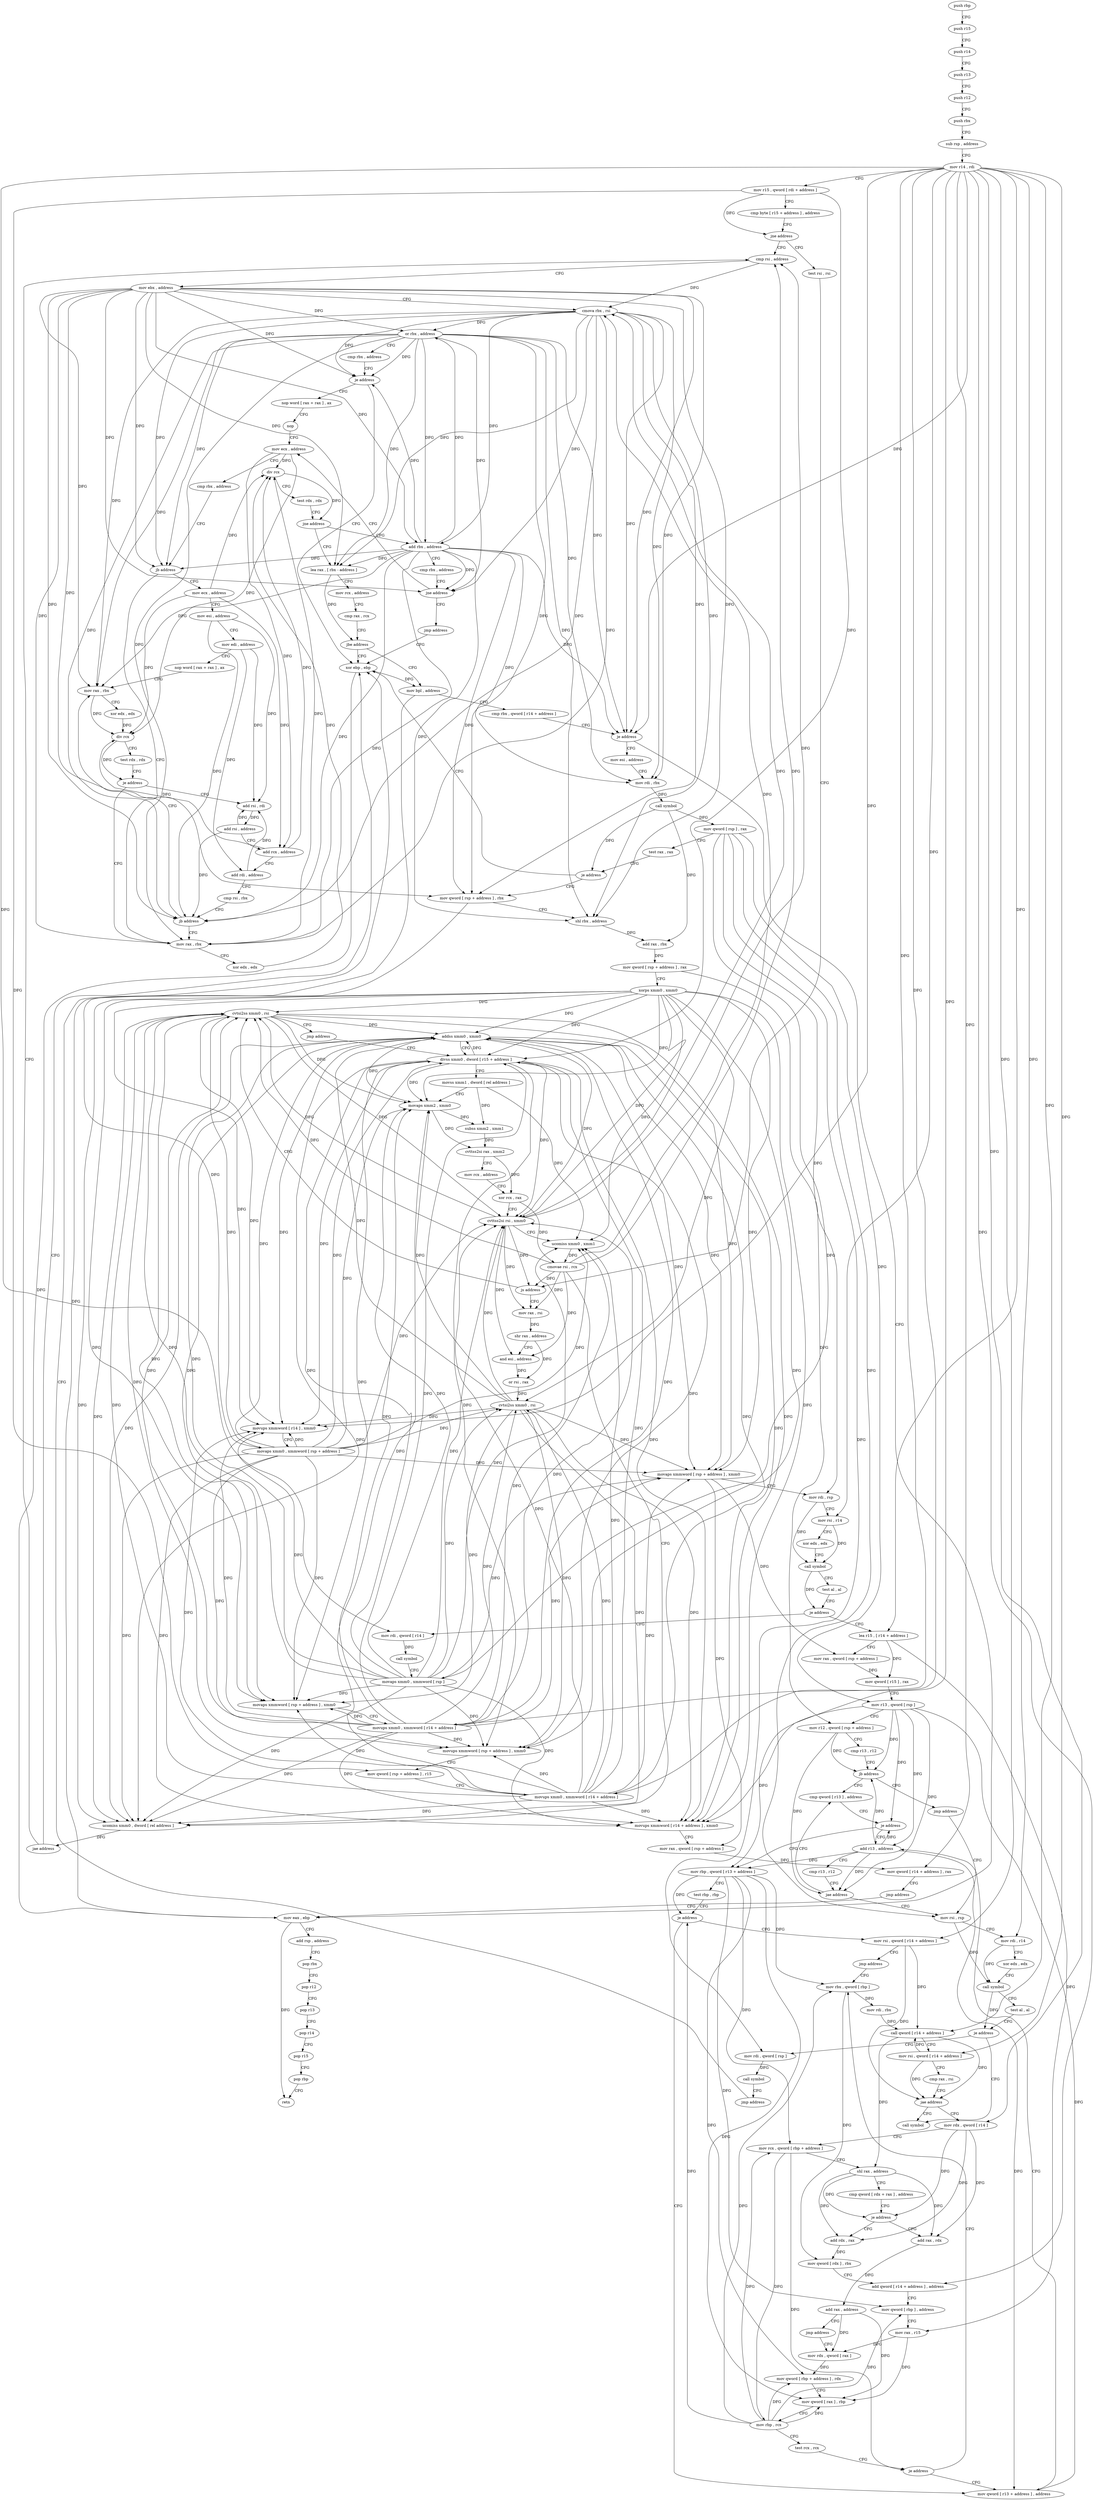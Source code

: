 digraph "func" {
"4277776" [label = "push rbp" ]
"4277777" [label = "push r15" ]
"4277779" [label = "push r14" ]
"4277781" [label = "push r13" ]
"4277783" [label = "push r12" ]
"4277785" [label = "push rbx" ]
"4277786" [label = "sub rsp , address" ]
"4277790" [label = "mov r14 , rdi" ]
"4277793" [label = "mov r15 , qword [ rdi + address ]" ]
"4277797" [label = "cmp byte [ r15 + address ] , address" ]
"4277802" [label = "jne address" ]
"4277901" [label = "cmp rsi , address" ]
"4277804" [label = "test rsi , rsi" ]
"4277905" [label = "mov ebx , address" ]
"4277910" [label = "cmova rbx , rsi" ]
"4277914" [label = "or rbx , address" ]
"4277918" [label = "cmp rbx , address" ]
"4277922" [label = "je address" ]
"4278045" [label = "xor ebp , ebp" ]
"4277924" [label = "nop word [ rax + rax ] , ax" ]
"4277807" [label = "js address" ]
"4277816" [label = "mov rax , rsi" ]
"4277809" [label = "cvtsi2ss xmm0 , rsi" ]
"4278047" [label = "mov eax , ebp" ]
"4277934" [label = "nop" ]
"4277936" [label = "mov ecx , address" ]
"4277819" [label = "shr rax , address" ]
"4277822" [label = "and esi , address" ]
"4277825" [label = "or rsi , rax" ]
"4277828" [label = "cvtsi2ss xmm0 , rsi" ]
"4277833" [label = "addss xmm0 , xmm0" ]
"4277837" [label = "divss xmm0 , dword [ r15 + address ]" ]
"4277814" [label = "jmp address" ]
"4278001" [label = "mov rax , rbx" ]
"4278004" [label = "xor edx , edx" ]
"4278006" [label = "div rcx" ]
"4278009" [label = "test rdx , rdx" ]
"4278012" [label = "jne address" ]
"4278026" [label = "lea rax , [ rbx - address ]" ]
"4278014" [label = "add rbx , address" ]
"4277947" [label = "mov ecx , address" ]
"4277952" [label = "mov esi , address" ]
"4277957" [label = "mov edi , address" ]
"4277962" [label = "nop word [ rax + rax ] , ax" ]
"4277968" [label = "mov rax , rbx" ]
"4277843" [label = "movss xmm1 , dword [ rel address ]" ]
"4277851" [label = "movaps xmm2 , xmm0" ]
"4277854" [label = "subss xmm2 , xmm1" ]
"4277858" [label = "cvttss2si rax , xmm2" ]
"4277863" [label = "mov rcx , address" ]
"4277873" [label = "xor rcx , rax" ]
"4277876" [label = "cvttss2si rsi , xmm0" ]
"4277881" [label = "ucomiss xmm0 , xmm1" ]
"4277884" [label = "cmovae rsi , rcx" ]
"4277888" [label = "ucomiss xmm0 , dword [ rel address ]" ]
"4277895" [label = "jae address" ]
"4278030" [label = "mov rcx , address" ]
"4278040" [label = "cmp rax , rcx" ]
"4278043" [label = "jbe address" ]
"4278064" [label = "mov bpl , address" ]
"4278018" [label = "cmp rbx , address" ]
"4278022" [label = "jne address" ]
"4278024" [label = "jmp address" ]
"4277981" [label = "add rsi , rdi" ]
"4277984" [label = "add rsi , address" ]
"4277988" [label = "add rcx , address" ]
"4277992" [label = "add rdi , address" ]
"4277996" [label = "cmp rsi , rbx" ]
"4277999" [label = "jb address" ]
"4278067" [label = "cmp rbx , qword [ r14 + address ]" ]
"4278071" [label = "je address" ]
"4278073" [label = "mov esi , address" ]
"4277941" [label = "cmp rbx , address" ]
"4277945" [label = "jb address" ]
"4277971" [label = "xor edx , edx" ]
"4277973" [label = "div rcx" ]
"4277976" [label = "test rdx , rdx" ]
"4277979" [label = "je address" ]
"4278049" [label = "add rsp , address" ]
"4278053" [label = "pop rbx" ]
"4278054" [label = "pop r12" ]
"4278056" [label = "pop r13" ]
"4278058" [label = "pop r14" ]
"4278060" [label = "pop r15" ]
"4278062" [label = "pop rbp" ]
"4278063" [label = "retn" ]
"4278078" [label = "mov rdi , rbx" ]
"4278081" [label = "call symbol" ]
"4278086" [label = "mov qword [ rsp ] , rax" ]
"4278090" [label = "test rax , rax" ]
"4278093" [label = "je address" ]
"4278095" [label = "mov qword [ rsp + address ] , rbx" ]
"4278100" [label = "shl rbx , address" ]
"4278104" [label = "add rax , rbx" ]
"4278107" [label = "mov qword [ rsp + address ] , rax" ]
"4278112" [label = "xorps xmm0 , xmm0" ]
"4278115" [label = "movups xmmword [ rsp + address ] , xmm0" ]
"4278120" [label = "mov qword [ rsp + address ] , r15" ]
"4278125" [label = "movups xmm0 , xmmword [ r14 + address ]" ]
"4278130" [label = "movaps xmmword [ rsp + address ] , xmm0" ]
"4278135" [label = "movups xmm0 , xmmword [ r14 + address ]" ]
"4278140" [label = "movaps xmmword [ rsp + address ] , xmm0" ]
"4278145" [label = "mov rdi , rsp" ]
"4278148" [label = "mov rsi , r14" ]
"4278151" [label = "xor edx , edx" ]
"4278153" [label = "call symbol" ]
"4278158" [label = "test al , al" ]
"4278160" [label = "je address" ]
"4278202" [label = "lea r15 , [ r14 + address ]" ]
"4278162" [label = "mov rdi , qword [ r14 ]" ]
"4278206" [label = "mov rax , qword [ rsp + address ]" ]
"4278211" [label = "mov qword [ r15 ] , rax" ]
"4278214" [label = "mov r13 , qword [ rsp ]" ]
"4278218" [label = "mov r12 , qword [ rsp + address ]" ]
"4278223" [label = "cmp r13 , r12" ]
"4278226" [label = "jb address" ]
"4278257" [label = "cmp qword [ r13 ] , address" ]
"4278228" [label = "jmp address" ]
"4278165" [label = "call symbol" ]
"4278170" [label = "movaps xmm0 , xmmword [ rsp ]" ]
"4278174" [label = "movups xmmword [ r14 ] , xmm0" ]
"4278178" [label = "movaps xmm0 , xmmword [ rsp + address ]" ]
"4278183" [label = "movups xmmword [ r14 + address ] , xmm0" ]
"4278188" [label = "mov rax , qword [ rsp + address ]" ]
"4278193" [label = "mov qword [ r14 + address ] , rax" ]
"4278197" [label = "jmp address" ]
"4278262" [label = "je address" ]
"4278248" [label = "add r13 , address" ]
"4278264" [label = "mov rbp , qword [ r13 + address ]" ]
"4278375" [label = "mov rsi , rsp" ]
"4278252" [label = "cmp r13 , r12" ]
"4278255" [label = "jae address" ]
"4278268" [label = "test rbp , rbp" ]
"4278271" [label = "je address" ]
"4278240" [label = "mov qword [ r13 + address ] , address" ]
"4278273" [label = "mov rsi , qword [ r14 + address ]" ]
"4278378" [label = "mov rdi , r14" ]
"4278381" [label = "xor edx , edx" ]
"4278383" [label = "call symbol" ]
"4278388" [label = "test al , al" ]
"4278390" [label = "je address" ]
"4278406" [label = "call symbol" ]
"4278392" [label = "mov rdi , qword [ rsp ]" ]
"4278277" [label = "jmp address" ]
"4278328" [label = "mov rbx , qword [ rbp ]" ]
"4278396" [label = "call symbol" ]
"4278401" [label = "jmp address" ]
"4278332" [label = "mov rdi , rbx" ]
"4278335" [label = "call qword [ r14 + address ]" ]
"4278339" [label = "mov rsi , qword [ r14 + address ]" ]
"4278343" [label = "cmp rax , rsi" ]
"4278346" [label = "jae address" ]
"4278348" [label = "mov rdx , qword [ r14 ]" ]
"4278351" [label = "mov rcx , qword [ rbp + address ]" ]
"4278355" [label = "shl rax , address" ]
"4278359" [label = "cmp qword [ rdx + rax ] , address" ]
"4278364" [label = "je address" ]
"4278288" [label = "add rdx , rax" ]
"4278366" [label = "add rax , rdx" ]
"4278291" [label = "mov qword [ rdx ] , rbx" ]
"4278294" [label = "add qword [ r14 + address ] , address" ]
"4278299" [label = "mov qword [ rbp ] , address" ]
"4278307" [label = "mov rax , r15" ]
"4278310" [label = "mov rdx , qword [ rax ]" ]
"4278369" [label = "add rax , address" ]
"4278373" [label = "jmp address" ]
"4278313" [label = "mov qword [ rbp + address ] , rdx" ]
"4278317" [label = "mov qword [ rax ] , rbp" ]
"4278320" [label = "mov rbp , rcx" ]
"4278323" [label = "test rcx , rcx" ]
"4278326" [label = "je address" ]
"4277776" -> "4277777" [ label = "CFG" ]
"4277777" -> "4277779" [ label = "CFG" ]
"4277779" -> "4277781" [ label = "CFG" ]
"4277781" -> "4277783" [ label = "CFG" ]
"4277783" -> "4277785" [ label = "CFG" ]
"4277785" -> "4277786" [ label = "CFG" ]
"4277786" -> "4277790" [ label = "CFG" ]
"4277790" -> "4277793" [ label = "CFG" ]
"4277790" -> "4278071" [ label = "DFG" ]
"4277790" -> "4278125" [ label = "DFG" ]
"4277790" -> "4278135" [ label = "DFG" ]
"4277790" -> "4278148" [ label = "DFG" ]
"4277790" -> "4278202" [ label = "DFG" ]
"4277790" -> "4278162" [ label = "DFG" ]
"4277790" -> "4278174" [ label = "DFG" ]
"4277790" -> "4278183" [ label = "DFG" ]
"4277790" -> "4278193" [ label = "DFG" ]
"4277790" -> "4278378" [ label = "DFG" ]
"4277790" -> "4278273" [ label = "DFG" ]
"4277790" -> "4278335" [ label = "DFG" ]
"4277790" -> "4278339" [ label = "DFG" ]
"4277790" -> "4278348" [ label = "DFG" ]
"4277790" -> "4278294" [ label = "DFG" ]
"4277793" -> "4277797" [ label = "CFG" ]
"4277793" -> "4277802" [ label = "DFG" ]
"4277793" -> "4277837" [ label = "DFG" ]
"4277793" -> "4278120" [ label = "DFG" ]
"4277797" -> "4277802" [ label = "CFG" ]
"4277802" -> "4277901" [ label = "CFG" ]
"4277802" -> "4277804" [ label = "CFG" ]
"4277901" -> "4277905" [ label = "CFG" ]
"4277901" -> "4277910" [ label = "DFG" ]
"4277804" -> "4277807" [ label = "CFG" ]
"4277905" -> "4277910" [ label = "CFG" ]
"4277905" -> "4277914" [ label = "DFG" ]
"4277905" -> "4277922" [ label = "DFG" ]
"4277905" -> "4277945" [ label = "DFG" ]
"4277905" -> "4278001" [ label = "DFG" ]
"4277905" -> "4278026" [ label = "DFG" ]
"4277905" -> "4278014" [ label = "DFG" ]
"4277905" -> "4278022" [ label = "DFG" ]
"4277905" -> "4277968" [ label = "DFG" ]
"4277905" -> "4278071" [ label = "DFG" ]
"4277905" -> "4277999" [ label = "DFG" ]
"4277905" -> "4278078" [ label = "DFG" ]
"4277905" -> "4278095" [ label = "DFG" ]
"4277905" -> "4278100" [ label = "DFG" ]
"4277910" -> "4277914" [ label = "DFG" ]
"4277910" -> "4277922" [ label = "DFG" ]
"4277910" -> "4277945" [ label = "DFG" ]
"4277910" -> "4278001" [ label = "DFG" ]
"4277910" -> "4278026" [ label = "DFG" ]
"4277910" -> "4278014" [ label = "DFG" ]
"4277910" -> "4278022" [ label = "DFG" ]
"4277910" -> "4277968" [ label = "DFG" ]
"4277910" -> "4278071" [ label = "DFG" ]
"4277910" -> "4277999" [ label = "DFG" ]
"4277910" -> "4278078" [ label = "DFG" ]
"4277910" -> "4278095" [ label = "DFG" ]
"4277910" -> "4278100" [ label = "DFG" ]
"4277914" -> "4277918" [ label = "CFG" ]
"4277914" -> "4277922" [ label = "DFG" ]
"4277914" -> "4277945" [ label = "DFG" ]
"4277914" -> "4278001" [ label = "DFG" ]
"4277914" -> "4278026" [ label = "DFG" ]
"4277914" -> "4278014" [ label = "DFG" ]
"4277914" -> "4278022" [ label = "DFG" ]
"4277914" -> "4277968" [ label = "DFG" ]
"4277914" -> "4278071" [ label = "DFG" ]
"4277914" -> "4277999" [ label = "DFG" ]
"4277914" -> "4278078" [ label = "DFG" ]
"4277914" -> "4278095" [ label = "DFG" ]
"4277914" -> "4278100" [ label = "DFG" ]
"4277918" -> "4277922" [ label = "CFG" ]
"4277922" -> "4278045" [ label = "CFG" ]
"4277922" -> "4277924" [ label = "CFG" ]
"4278045" -> "4278047" [ label = "DFG" ]
"4278045" -> "4278064" [ label = "DFG" ]
"4277924" -> "4277934" [ label = "CFG" ]
"4277807" -> "4277816" [ label = "CFG" ]
"4277807" -> "4277809" [ label = "CFG" ]
"4277816" -> "4277819" [ label = "DFG" ]
"4277809" -> "4277814" [ label = "CFG" ]
"4277809" -> "4277833" [ label = "DFG" ]
"4277809" -> "4277851" [ label = "DFG" ]
"4277809" -> "4277876" [ label = "DFG" ]
"4277809" -> "4277888" [ label = "DFG" ]
"4277809" -> "4278115" [ label = "DFG" ]
"4277809" -> "4278130" [ label = "DFG" ]
"4277809" -> "4278140" [ label = "DFG" ]
"4277809" -> "4278174" [ label = "DFG" ]
"4277809" -> "4278183" [ label = "DFG" ]
"4278047" -> "4278049" [ label = "CFG" ]
"4278047" -> "4278063" [ label = "DFG" ]
"4277934" -> "4277936" [ label = "CFG" ]
"4277936" -> "4277941" [ label = "CFG" ]
"4277936" -> "4278006" [ label = "DFG" ]
"4277936" -> "4277973" [ label = "DFG" ]
"4277936" -> "4277988" [ label = "DFG" ]
"4277819" -> "4277822" [ label = "CFG" ]
"4277819" -> "4277825" [ label = "DFG" ]
"4277822" -> "4277825" [ label = "DFG" ]
"4277825" -> "4277828" [ label = "DFG" ]
"4277828" -> "4277833" [ label = "DFG" ]
"4277828" -> "4277851" [ label = "DFG" ]
"4277828" -> "4277876" [ label = "DFG" ]
"4277828" -> "4277888" [ label = "DFG" ]
"4277828" -> "4278115" [ label = "DFG" ]
"4277828" -> "4278130" [ label = "DFG" ]
"4277828" -> "4278140" [ label = "DFG" ]
"4277828" -> "4278174" [ label = "DFG" ]
"4277828" -> "4278183" [ label = "DFG" ]
"4277833" -> "4277837" [ label = "CFG" ]
"4277833" -> "4277851" [ label = "DFG" ]
"4277833" -> "4277876" [ label = "DFG" ]
"4277833" -> "4277888" [ label = "DFG" ]
"4277833" -> "4278115" [ label = "DFG" ]
"4277833" -> "4278130" [ label = "DFG" ]
"4277833" -> "4278140" [ label = "DFG" ]
"4277833" -> "4278174" [ label = "DFG" ]
"4277833" -> "4278183" [ label = "DFG" ]
"4277837" -> "4277843" [ label = "CFG" ]
"4277837" -> "4277833" [ label = "DFG" ]
"4277837" -> "4277851" [ label = "DFG" ]
"4277837" -> "4277876" [ label = "DFG" ]
"4277837" -> "4277888" [ label = "DFG" ]
"4277837" -> "4278115" [ label = "DFG" ]
"4277837" -> "4278130" [ label = "DFG" ]
"4277837" -> "4278140" [ label = "DFG" ]
"4277837" -> "4278174" [ label = "DFG" ]
"4277837" -> "4278183" [ label = "DFG" ]
"4277814" -> "4277837" [ label = "CFG" ]
"4278001" -> "4278004" [ label = "CFG" ]
"4278001" -> "4278006" [ label = "DFG" ]
"4278004" -> "4278006" [ label = "DFG" ]
"4278006" -> "4278009" [ label = "CFG" ]
"4278006" -> "4278012" [ label = "DFG" ]
"4278009" -> "4278012" [ label = "CFG" ]
"4278012" -> "4278026" [ label = "CFG" ]
"4278012" -> "4278014" [ label = "CFG" ]
"4278026" -> "4278030" [ label = "CFG" ]
"4278026" -> "4278043" [ label = "DFG" ]
"4278014" -> "4278018" [ label = "CFG" ]
"4278014" -> "4277914" [ label = "DFG" ]
"4278014" -> "4277922" [ label = "DFG" ]
"4278014" -> "4277945" [ label = "DFG" ]
"4278014" -> "4278001" [ label = "DFG" ]
"4278014" -> "4278026" [ label = "DFG" ]
"4278014" -> "4278022" [ label = "DFG" ]
"4278014" -> "4277968" [ label = "DFG" ]
"4278014" -> "4278071" [ label = "DFG" ]
"4278014" -> "4277999" [ label = "DFG" ]
"4278014" -> "4278078" [ label = "DFG" ]
"4278014" -> "4278095" [ label = "DFG" ]
"4278014" -> "4278100" [ label = "DFG" ]
"4277947" -> "4277952" [ label = "CFG" ]
"4277947" -> "4278006" [ label = "DFG" ]
"4277947" -> "4277973" [ label = "DFG" ]
"4277947" -> "4277988" [ label = "DFG" ]
"4277952" -> "4277957" [ label = "CFG" ]
"4277952" -> "4277981" [ label = "DFG" ]
"4277952" -> "4277999" [ label = "DFG" ]
"4277957" -> "4277962" [ label = "CFG" ]
"4277957" -> "4277981" [ label = "DFG" ]
"4277957" -> "4277992" [ label = "DFG" ]
"4277962" -> "4277968" [ label = "CFG" ]
"4277968" -> "4277971" [ label = "CFG" ]
"4277968" -> "4277973" [ label = "DFG" ]
"4277843" -> "4277851" [ label = "CFG" ]
"4277843" -> "4277854" [ label = "DFG" ]
"4277843" -> "4277881" [ label = "DFG" ]
"4277851" -> "4277854" [ label = "DFG" ]
"4277851" -> "4277858" [ label = "DFG" ]
"4277854" -> "4277858" [ label = "DFG" ]
"4277858" -> "4277863" [ label = "CFG" ]
"4277858" -> "4277873" [ label = "DFG" ]
"4277863" -> "4277873" [ label = "CFG" ]
"4277873" -> "4277876" [ label = "CFG" ]
"4277873" -> "4277884" [ label = "DFG" ]
"4277876" -> "4277881" [ label = "CFG" ]
"4277876" -> "4277901" [ label = "DFG" ]
"4277876" -> "4277807" [ label = "DFG" ]
"4277876" -> "4277910" [ label = "DFG" ]
"4277876" -> "4277816" [ label = "DFG" ]
"4277876" -> "4277822" [ label = "DFG" ]
"4277876" -> "4277809" [ label = "DFG" ]
"4277881" -> "4277884" [ label = "DFG" ]
"4277884" -> "4277888" [ label = "CFG" ]
"4277884" -> "4277901" [ label = "DFG" ]
"4277884" -> "4277807" [ label = "DFG" ]
"4277884" -> "4277910" [ label = "DFG" ]
"4277884" -> "4277816" [ label = "DFG" ]
"4277884" -> "4277822" [ label = "DFG" ]
"4277884" -> "4277809" [ label = "DFG" ]
"4277888" -> "4277895" [ label = "DFG" ]
"4277895" -> "4278045" [ label = "CFG" ]
"4277895" -> "4277901" [ label = "CFG" ]
"4278030" -> "4278040" [ label = "CFG" ]
"4278040" -> "4278043" [ label = "CFG" ]
"4278043" -> "4278064" [ label = "CFG" ]
"4278043" -> "4278045" [ label = "CFG" ]
"4278064" -> "4278067" [ label = "CFG" ]
"4278064" -> "4278047" [ label = "DFG" ]
"4278018" -> "4278022" [ label = "CFG" ]
"4278022" -> "4277936" [ label = "CFG" ]
"4278022" -> "4278024" [ label = "CFG" ]
"4278024" -> "4278045" [ label = "CFG" ]
"4277981" -> "4277984" [ label = "DFG" ]
"4277984" -> "4277988" [ label = "CFG" ]
"4277984" -> "4277981" [ label = "DFG" ]
"4277984" -> "4277999" [ label = "DFG" ]
"4277988" -> "4277992" [ label = "CFG" ]
"4277988" -> "4278006" [ label = "DFG" ]
"4277988" -> "4277973" [ label = "DFG" ]
"4277992" -> "4277996" [ label = "CFG" ]
"4277992" -> "4277981" [ label = "DFG" ]
"4277996" -> "4277999" [ label = "CFG" ]
"4277999" -> "4277968" [ label = "CFG" ]
"4277999" -> "4278001" [ label = "CFG" ]
"4278067" -> "4278071" [ label = "CFG" ]
"4278071" -> "4278047" [ label = "CFG" ]
"4278071" -> "4278073" [ label = "CFG" ]
"4278073" -> "4278078" [ label = "CFG" ]
"4277941" -> "4277945" [ label = "CFG" ]
"4277945" -> "4278001" [ label = "CFG" ]
"4277945" -> "4277947" [ label = "CFG" ]
"4277971" -> "4277973" [ label = "DFG" ]
"4277973" -> "4277976" [ label = "CFG" ]
"4277973" -> "4277979" [ label = "DFG" ]
"4277976" -> "4277979" [ label = "CFG" ]
"4277979" -> "4278001" [ label = "CFG" ]
"4277979" -> "4277981" [ label = "CFG" ]
"4278049" -> "4278053" [ label = "CFG" ]
"4278053" -> "4278054" [ label = "CFG" ]
"4278054" -> "4278056" [ label = "CFG" ]
"4278056" -> "4278058" [ label = "CFG" ]
"4278058" -> "4278060" [ label = "CFG" ]
"4278060" -> "4278062" [ label = "CFG" ]
"4278062" -> "4278063" [ label = "CFG" ]
"4278078" -> "4278081" [ label = "DFG" ]
"4278081" -> "4278086" [ label = "DFG" ]
"4278081" -> "4278093" [ label = "DFG" ]
"4278081" -> "4278104" [ label = "DFG" ]
"4278086" -> "4278090" [ label = "CFG" ]
"4278086" -> "4278214" [ label = "DFG" ]
"4278086" -> "4278170" [ label = "DFG" ]
"4278086" -> "4278392" [ label = "DFG" ]
"4278086" -> "4278145" [ label = "DFG" ]
"4278086" -> "4278375" [ label = "DFG" ]
"4278090" -> "4278093" [ label = "CFG" ]
"4278093" -> "4278045" [ label = "CFG" ]
"4278093" -> "4278095" [ label = "CFG" ]
"4278095" -> "4278100" [ label = "CFG" ]
"4278095" -> "4278178" [ label = "DFG" ]
"4278100" -> "4278104" [ label = "DFG" ]
"4278104" -> "4278107" [ label = "DFG" ]
"4278107" -> "4278112" [ label = "CFG" ]
"4278107" -> "4278218" [ label = "DFG" ]
"4278112" -> "4278115" [ label = "DFG" ]
"4278112" -> "4277833" [ label = "DFG" ]
"4278112" -> "4277851" [ label = "DFG" ]
"4278112" -> "4277876" [ label = "DFG" ]
"4278112" -> "4277888" [ label = "DFG" ]
"4278112" -> "4277828" [ label = "DFG" ]
"4278112" -> "4277809" [ label = "DFG" ]
"4278112" -> "4277837" [ label = "DFG" ]
"4278112" -> "4277881" [ label = "DFG" ]
"4278112" -> "4278130" [ label = "DFG" ]
"4278112" -> "4278140" [ label = "DFG" ]
"4278112" -> "4278174" [ label = "DFG" ]
"4278112" -> "4278183" [ label = "DFG" ]
"4278115" -> "4278120" [ label = "CFG" ]
"4278120" -> "4278125" [ label = "CFG" ]
"4278125" -> "4278130" [ label = "DFG" ]
"4278125" -> "4277833" [ label = "DFG" ]
"4278125" -> "4277851" [ label = "DFG" ]
"4278125" -> "4277876" [ label = "DFG" ]
"4278125" -> "4277888" [ label = "DFG" ]
"4278125" -> "4278115" [ label = "DFG" ]
"4278125" -> "4277828" [ label = "DFG" ]
"4278125" -> "4277809" [ label = "DFG" ]
"4278125" -> "4277837" [ label = "DFG" ]
"4278125" -> "4277881" [ label = "DFG" ]
"4278125" -> "4278140" [ label = "DFG" ]
"4278125" -> "4278174" [ label = "DFG" ]
"4278125" -> "4278183" [ label = "DFG" ]
"4278130" -> "4278135" [ label = "CFG" ]
"4278135" -> "4278140" [ label = "DFG" ]
"4278135" -> "4277833" [ label = "DFG" ]
"4278135" -> "4277851" [ label = "DFG" ]
"4278135" -> "4277876" [ label = "DFG" ]
"4278135" -> "4277888" [ label = "DFG" ]
"4278135" -> "4278115" [ label = "DFG" ]
"4278135" -> "4278130" [ label = "DFG" ]
"4278135" -> "4277828" [ label = "DFG" ]
"4278135" -> "4277809" [ label = "DFG" ]
"4278135" -> "4277837" [ label = "DFG" ]
"4278135" -> "4277881" [ label = "DFG" ]
"4278135" -> "4278174" [ label = "DFG" ]
"4278135" -> "4278183" [ label = "DFG" ]
"4278140" -> "4278145" [ label = "CFG" ]
"4278140" -> "4278206" [ label = "DFG" ]
"4278140" -> "4278188" [ label = "DFG" ]
"4278145" -> "4278148" [ label = "CFG" ]
"4278145" -> "4278153" [ label = "DFG" ]
"4278148" -> "4278151" [ label = "CFG" ]
"4278148" -> "4278153" [ label = "DFG" ]
"4278151" -> "4278153" [ label = "CFG" ]
"4278153" -> "4278158" [ label = "CFG" ]
"4278153" -> "4278160" [ label = "DFG" ]
"4278158" -> "4278160" [ label = "CFG" ]
"4278160" -> "4278202" [ label = "CFG" ]
"4278160" -> "4278162" [ label = "CFG" ]
"4278202" -> "4278206" [ label = "CFG" ]
"4278202" -> "4278211" [ label = "DFG" ]
"4278202" -> "4278307" [ label = "DFG" ]
"4278162" -> "4278165" [ label = "DFG" ]
"4278206" -> "4278211" [ label = "DFG" ]
"4278211" -> "4278214" [ label = "CFG" ]
"4278214" -> "4278218" [ label = "CFG" ]
"4278214" -> "4278226" [ label = "DFG" ]
"4278214" -> "4278262" [ label = "DFG" ]
"4278214" -> "4278248" [ label = "DFG" ]
"4278214" -> "4278255" [ label = "DFG" ]
"4278214" -> "4278264" [ label = "DFG" ]
"4278214" -> "4278240" [ label = "DFG" ]
"4278218" -> "4278223" [ label = "CFG" ]
"4278218" -> "4278226" [ label = "DFG" ]
"4278218" -> "4278255" [ label = "DFG" ]
"4278223" -> "4278226" [ label = "CFG" ]
"4278226" -> "4278257" [ label = "CFG" ]
"4278226" -> "4278228" [ label = "CFG" ]
"4278257" -> "4278262" [ label = "CFG" ]
"4278228" -> "4278375" [ label = "CFG" ]
"4278165" -> "4278170" [ label = "CFG" ]
"4278170" -> "4278174" [ label = "DFG" ]
"4278170" -> "4277833" [ label = "DFG" ]
"4278170" -> "4277851" [ label = "DFG" ]
"4278170" -> "4277876" [ label = "DFG" ]
"4278170" -> "4277888" [ label = "DFG" ]
"4278170" -> "4278115" [ label = "DFG" ]
"4278170" -> "4278130" [ label = "DFG" ]
"4278170" -> "4278140" [ label = "DFG" ]
"4278170" -> "4277828" [ label = "DFG" ]
"4278170" -> "4277809" [ label = "DFG" ]
"4278170" -> "4277837" [ label = "DFG" ]
"4278170" -> "4277881" [ label = "DFG" ]
"4278170" -> "4278183" [ label = "DFG" ]
"4278174" -> "4278178" [ label = "CFG" ]
"4278178" -> "4278183" [ label = "DFG" ]
"4278178" -> "4277833" [ label = "DFG" ]
"4278178" -> "4277851" [ label = "DFG" ]
"4278178" -> "4277876" [ label = "DFG" ]
"4278178" -> "4277888" [ label = "DFG" ]
"4278178" -> "4278115" [ label = "DFG" ]
"4278178" -> "4278130" [ label = "DFG" ]
"4278178" -> "4278140" [ label = "DFG" ]
"4278178" -> "4278174" [ label = "DFG" ]
"4278178" -> "4277828" [ label = "DFG" ]
"4278178" -> "4277809" [ label = "DFG" ]
"4278178" -> "4277837" [ label = "DFG" ]
"4278178" -> "4277881" [ label = "DFG" ]
"4278183" -> "4278188" [ label = "CFG" ]
"4278188" -> "4278193" [ label = "DFG" ]
"4278193" -> "4278197" [ label = "CFG" ]
"4278197" -> "4278047" [ label = "CFG" ]
"4278262" -> "4278248" [ label = "CFG" ]
"4278262" -> "4278264" [ label = "CFG" ]
"4278248" -> "4278252" [ label = "CFG" ]
"4278248" -> "4278262" [ label = "DFG" ]
"4278248" -> "4278226" [ label = "DFG" ]
"4278248" -> "4278255" [ label = "DFG" ]
"4278248" -> "4278264" [ label = "DFG" ]
"4278248" -> "4278240" [ label = "DFG" ]
"4278264" -> "4278268" [ label = "CFG" ]
"4278264" -> "4278271" [ label = "DFG" ]
"4278264" -> "4278328" [ label = "DFG" ]
"4278264" -> "4278351" [ label = "DFG" ]
"4278264" -> "4278299" [ label = "DFG" ]
"4278264" -> "4278313" [ label = "DFG" ]
"4278264" -> "4278317" [ label = "DFG" ]
"4278375" -> "4278378" [ label = "CFG" ]
"4278375" -> "4278383" [ label = "DFG" ]
"4278252" -> "4278255" [ label = "CFG" ]
"4278255" -> "4278375" [ label = "CFG" ]
"4278255" -> "4278257" [ label = "CFG" ]
"4278268" -> "4278271" [ label = "CFG" ]
"4278271" -> "4278240" [ label = "CFG" ]
"4278271" -> "4278273" [ label = "CFG" ]
"4278240" -> "4278248" [ label = "CFG" ]
"4278273" -> "4278277" [ label = "CFG" ]
"4278273" -> "4278335" [ label = "DFG" ]
"4278273" -> "4278346" [ label = "DFG" ]
"4278378" -> "4278381" [ label = "CFG" ]
"4278378" -> "4278383" [ label = "DFG" ]
"4278381" -> "4278383" [ label = "CFG" ]
"4278383" -> "4278388" [ label = "CFG" ]
"4278383" -> "4278390" [ label = "DFG" ]
"4278388" -> "4278390" [ label = "CFG" ]
"4278390" -> "4278406" [ label = "CFG" ]
"4278390" -> "4278392" [ label = "CFG" ]
"4278392" -> "4278396" [ label = "DFG" ]
"4278277" -> "4278328" [ label = "CFG" ]
"4278328" -> "4278332" [ label = "DFG" ]
"4278328" -> "4278291" [ label = "DFG" ]
"4278396" -> "4278401" [ label = "CFG" ]
"4278401" -> "4278045" [ label = "CFG" ]
"4278332" -> "4278335" [ label = "DFG" ]
"4278335" -> "4278339" [ label = "CFG" ]
"4278335" -> "4278346" [ label = "DFG" ]
"4278335" -> "4278355" [ label = "DFG" ]
"4278339" -> "4278343" [ label = "CFG" ]
"4278339" -> "4278335" [ label = "DFG" ]
"4278339" -> "4278346" [ label = "DFG" ]
"4278343" -> "4278346" [ label = "CFG" ]
"4278346" -> "4278406" [ label = "CFG" ]
"4278346" -> "4278348" [ label = "CFG" ]
"4278348" -> "4278351" [ label = "CFG" ]
"4278348" -> "4278364" [ label = "DFG" ]
"4278348" -> "4278288" [ label = "DFG" ]
"4278348" -> "4278366" [ label = "DFG" ]
"4278351" -> "4278355" [ label = "CFG" ]
"4278351" -> "4278320" [ label = "DFG" ]
"4278351" -> "4278326" [ label = "DFG" ]
"4278355" -> "4278359" [ label = "CFG" ]
"4278355" -> "4278364" [ label = "DFG" ]
"4278355" -> "4278288" [ label = "DFG" ]
"4278355" -> "4278366" [ label = "DFG" ]
"4278359" -> "4278364" [ label = "CFG" ]
"4278364" -> "4278288" [ label = "CFG" ]
"4278364" -> "4278366" [ label = "CFG" ]
"4278288" -> "4278291" [ label = "DFG" ]
"4278366" -> "4278369" [ label = "DFG" ]
"4278291" -> "4278294" [ label = "CFG" ]
"4278294" -> "4278299" [ label = "CFG" ]
"4278299" -> "4278307" [ label = "CFG" ]
"4278307" -> "4278310" [ label = "DFG" ]
"4278307" -> "4278317" [ label = "DFG" ]
"4278310" -> "4278313" [ label = "DFG" ]
"4278369" -> "4278373" [ label = "CFG" ]
"4278369" -> "4278310" [ label = "DFG" ]
"4278369" -> "4278317" [ label = "DFG" ]
"4278373" -> "4278310" [ label = "CFG" ]
"4278313" -> "4278317" [ label = "CFG" ]
"4278317" -> "4278320" [ label = "CFG" ]
"4278320" -> "4278323" [ label = "CFG" ]
"4278320" -> "4278271" [ label = "DFG" ]
"4278320" -> "4278328" [ label = "DFG" ]
"4278320" -> "4278351" [ label = "DFG" ]
"4278320" -> "4278299" [ label = "DFG" ]
"4278320" -> "4278317" [ label = "DFG" ]
"4278320" -> "4278313" [ label = "DFG" ]
"4278323" -> "4278326" [ label = "CFG" ]
"4278326" -> "4278240" [ label = "CFG" ]
"4278326" -> "4278328" [ label = "CFG" ]
}
